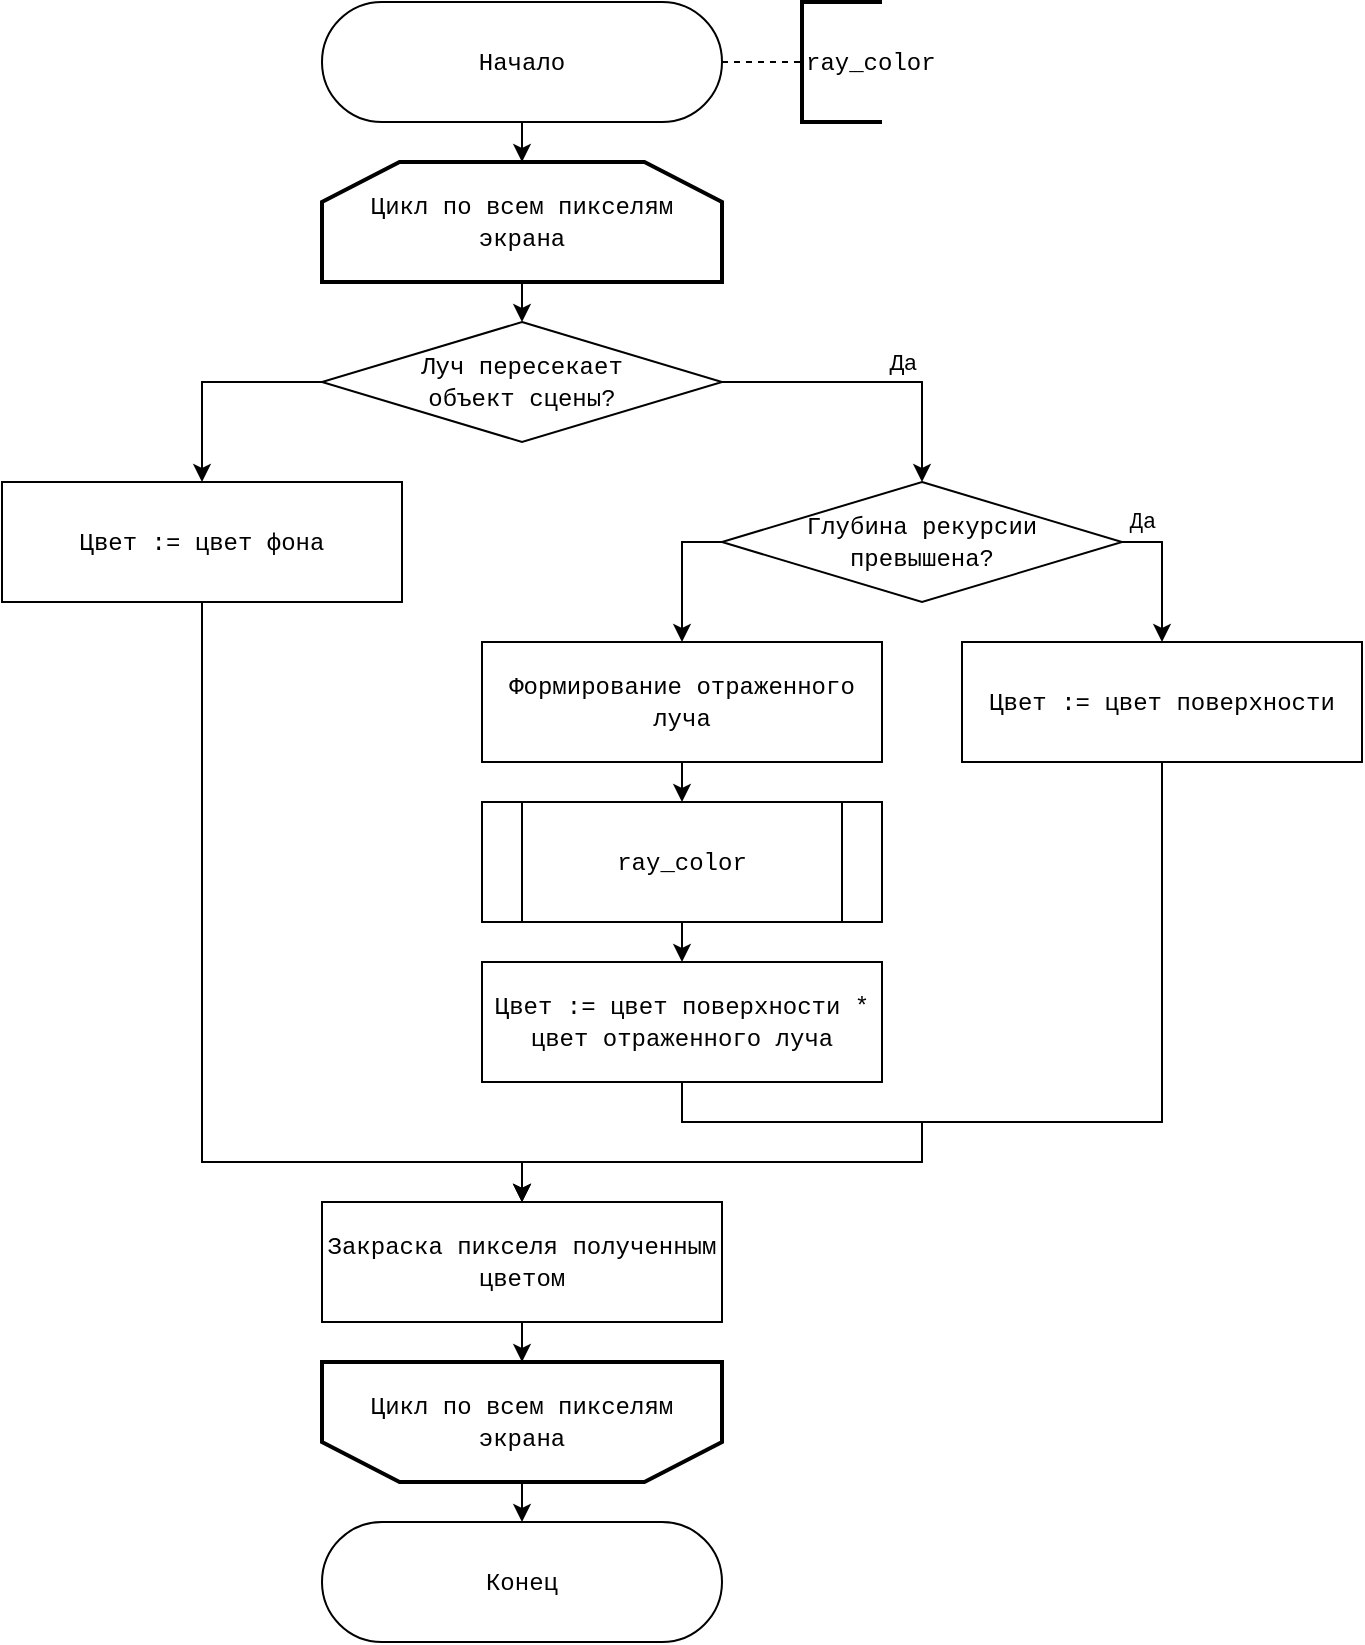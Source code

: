 <mxfile version="16.2.4" type="device" pages="2"><diagram id="7t7miOb2gvKbj35cGZpB" name="ray_tracing"><mxGraphModel dx="1038" dy="587" grid="1" gridSize="10" guides="1" tooltips="1" connect="1" arrows="1" fold="1" page="1" pageScale="1" pageWidth="850" pageHeight="1100" math="0" shadow="0"><root><mxCell id="be7EpwbBvNwSbKQ2tpWg-0"/><mxCell id="be7EpwbBvNwSbKQ2tpWg-1" parent="be7EpwbBvNwSbKQ2tpWg-0"/><mxCell id="lme06g29SndEQCPfwlf5-5" style="edgeStyle=orthogonalEdgeStyle;rounded=0;orthogonalLoop=1;jettySize=auto;html=1;exitX=0.5;exitY=1;exitDx=0;exitDy=0;entryX=0.5;entryY=0;entryDx=0;entryDy=0;entryPerimeter=0;" parent="be7EpwbBvNwSbKQ2tpWg-1" source="dtDPfk8HvWZBS4Xtco6p-0" target="-ZH8mXwsOXO5Wx94cX7e-0" edge="1"><mxGeometry relative="1" as="geometry"/></mxCell><mxCell id="lme06g29SndEQCPfwlf5-19" style="edgeStyle=orthogonalEdgeStyle;rounded=0;orthogonalLoop=1;jettySize=auto;html=1;exitX=1;exitY=0.5;exitDx=0;exitDy=0;entryX=0;entryY=0.5;entryDx=0;entryDy=0;entryPerimeter=0;endArrow=none;endFill=0;dashed=1;" parent="be7EpwbBvNwSbKQ2tpWg-1" source="dtDPfk8HvWZBS4Xtco6p-0" target="lme06g29SndEQCPfwlf5-0" edge="1"><mxGeometry relative="1" as="geometry"/></mxCell><mxCell id="dtDPfk8HvWZBS4Xtco6p-0" value="&lt;font face=&quot;Courier New&quot;&gt;Начало&lt;/font&gt;" style="rounded=1;whiteSpace=wrap;html=1;arcSize=50;" parent="be7EpwbBvNwSbKQ2tpWg-1" vertex="1"><mxGeometry x="200" y="40" width="200" height="60" as="geometry"/></mxCell><mxCell id="lme06g29SndEQCPfwlf5-6" style="edgeStyle=orthogonalEdgeStyle;rounded=0;orthogonalLoop=1;jettySize=auto;html=1;exitX=0.5;exitY=1;exitDx=0;exitDy=0;exitPerimeter=0;entryX=0.5;entryY=0;entryDx=0;entryDy=0;" parent="be7EpwbBvNwSbKQ2tpWg-1" source="-ZH8mXwsOXO5Wx94cX7e-0" target="ePzsqTjwPKHcZh5JLKge-0" edge="1"><mxGeometry relative="1" as="geometry"/></mxCell><mxCell id="-ZH8mXwsOXO5Wx94cX7e-0" value="&lt;font face=&quot;Courier New&quot;&gt;Цикл по всем пикселям экрана&lt;/font&gt;" style="strokeWidth=2;html=1;shape=stencil(rZVNb4MwDIZ/Ta5VIFpXjlPWnapeetg5pe6ICgkKWbv9+6W4aHwMxrxKHPBreB9sbIUJWWWqBBZzowpg4pnF8cbaMggbXWgfwnCbYWLJMbxgmKwwVFUJqUftrJxW+xwwU3lnT3DRB39z0CYDh65izfhTeOZ6CZlaY4KJtqbqZFr5YKa0Ce/yDzTjiwfEfN5ijMpAKMCD66jf5W1RYPELmRTNI+0IpG5FDfc30uvfSRGNtKZ0r8+KZsK2hLr4gsc9XLKayduReAm1OlIvm60jVDfCEzIoYwso5F6lpzdn383hx68s1XW5B4kmXdgztIau16upBjQOuTYth8d/O/QaeAeLJcGC39mBUgblb6S5rWBiaIM+mIhaHRkjIY/WwcR8HXWe4zkyNroDg1rFc60WvgA=);whiteSpace=wrap;" parent="be7EpwbBvNwSbKQ2tpWg-1" vertex="1"><mxGeometry x="200" y="120" width="200" height="60" as="geometry"/></mxCell><mxCell id="lme06g29SndEQCPfwlf5-22" style="edgeStyle=orthogonalEdgeStyle;rounded=0;orthogonalLoop=1;jettySize=auto;html=1;exitX=0.5;exitY=0;exitDx=0;exitDy=0;exitPerimeter=0;entryX=0.5;entryY=0;entryDx=0;entryDy=0;endArrow=classic;endFill=1;" parent="be7EpwbBvNwSbKQ2tpWg-1" source="jEyzbr1skptNNpibWf9r-0" target="9MgUC4F21J4NtQBESDVh-0" edge="1"><mxGeometry relative="1" as="geometry"/></mxCell><mxCell id="jEyzbr1skptNNpibWf9r-0" value="&lt;font face=&quot;Courier New&quot;&gt;Цикл по всем пикселям экрана&lt;/font&gt;" style="strokeWidth=2;html=1;shape=stencil(rZVNb4MwDIZ/Ta5VIFpXjlPWnapeetg5pe6ICgkKWbv9+6W4aHwMxrxKHPBreB9sbIUJWWWqBBZzowpg4pnF8cbaMggbXWgfwnCbYWLJMbxgmKwwVFUJqUftrJxW+xwwU3lnT3DRB39z0CYDh65izfhTeOZ6CZlaY4KJtqbqZFr5YKa0Ce/yDzTjiwfEfN5ijMpAKMCD66jf5W1RYPELmRTNI+0IpG5FDfc30uvfSRGNtKZ0r8+KZsK2hLr4gsc9XLKayduReAm1OlIvm60jVDfCEzIoYwso5F6lpzdn383hx68s1XW5B4kmXdgztIau16upBjQOuTYth8d/O/QaeAeLJcGC39mBUgblb6S5rWBiaIM+mIhaHRkjIY/WwcR8HXWe4zkyNroDg1rFc60WvgA=);whiteSpace=wrap;direction=west;" parent="be7EpwbBvNwSbKQ2tpWg-1" vertex="1"><mxGeometry x="200" y="720" width="200" height="60" as="geometry"/></mxCell><mxCell id="9MgUC4F21J4NtQBESDVh-0" value="&lt;font face=&quot;Courier New&quot;&gt;Конец&lt;/font&gt;" style="rounded=1;whiteSpace=wrap;html=1;arcSize=50;" parent="be7EpwbBvNwSbKQ2tpWg-1" vertex="1"><mxGeometry x="200" y="800" width="200" height="60" as="geometry"/></mxCell><mxCell id="lme06g29SndEQCPfwlf5-7" style="edgeStyle=orthogonalEdgeStyle;rounded=0;orthogonalLoop=1;jettySize=auto;html=1;exitX=1;exitY=0.5;exitDx=0;exitDy=0;entryX=0.5;entryY=0;entryDx=0;entryDy=0;" parent="be7EpwbBvNwSbKQ2tpWg-1" source="ePzsqTjwPKHcZh5JLKge-0" target="lme06g29SndEQCPfwlf5-1" edge="1"><mxGeometry relative="1" as="geometry"/></mxCell><mxCell id="lme06g29SndEQCPfwlf5-20" value="&lt;div&gt;Да&lt;/div&gt;" style="edgeLabel;html=1;align=center;verticalAlign=middle;resizable=0;points=[];" parent="lme06g29SndEQCPfwlf5-7" vertex="1" connectable="0"><mxGeometry x="-0.173" relative="1" as="geometry"><mxPoint x="28" y="-10" as="offset"/></mxGeometry></mxCell><mxCell id="lme06g29SndEQCPfwlf5-8" style="edgeStyle=orthogonalEdgeStyle;rounded=0;orthogonalLoop=1;jettySize=auto;html=1;exitX=0;exitY=0.5;exitDx=0;exitDy=0;entryX=0.5;entryY=0;entryDx=0;entryDy=0;" parent="be7EpwbBvNwSbKQ2tpWg-1" source="ePzsqTjwPKHcZh5JLKge-0" target="96jOi7UmnSaVSbQD_Twb-0" edge="1"><mxGeometry relative="1" as="geometry"/></mxCell><mxCell id="ePzsqTjwPKHcZh5JLKge-0" value="&lt;div&gt;&lt;font face=&quot;Courier New&quot;&gt;Луч пересекает&lt;/font&gt;&lt;/div&gt;&lt;div&gt;&lt;font face=&quot;Courier New&quot;&gt;объект сцены?&lt;/font&gt;&lt;/div&gt;" style="rhombus;whiteSpace=wrap;html=1;" parent="be7EpwbBvNwSbKQ2tpWg-1" vertex="1"><mxGeometry x="200" y="200" width="200" height="60" as="geometry"/></mxCell><mxCell id="lme06g29SndEQCPfwlf5-18" style="edgeStyle=orthogonalEdgeStyle;rounded=0;orthogonalLoop=1;jettySize=auto;html=1;exitX=0.5;exitY=1;exitDx=0;exitDy=0;entryX=0.5;entryY=0;entryDx=0;entryDy=0;" parent="be7EpwbBvNwSbKQ2tpWg-1" source="96jOi7UmnSaVSbQD_Twb-0" target="lme06g29SndEQCPfwlf5-23" edge="1"><mxGeometry relative="1" as="geometry"><mxPoint x="170" y="570" as="targetPoint"/><Array as="points"><mxPoint x="140" y="620"/><mxPoint x="300" y="620"/></Array></mxGeometry></mxCell><mxCell id="96jOi7UmnSaVSbQD_Twb-0" value="&lt;font face=&quot;Courier New&quot;&gt;Цвет := цвет фона&lt;/font&gt;" style="rounded=0;whiteSpace=wrap;html=1;" parent="be7EpwbBvNwSbKQ2tpWg-1" vertex="1"><mxGeometry x="40" y="280" width="200" height="60" as="geometry"/></mxCell><mxCell id="lme06g29SndEQCPfwlf5-13" style="edgeStyle=orthogonalEdgeStyle;rounded=0;orthogonalLoop=1;jettySize=auto;html=1;exitX=0.5;exitY=1;exitDx=0;exitDy=0;entryX=0.5;entryY=0;entryDx=0;entryDy=0;" parent="be7EpwbBvNwSbKQ2tpWg-1" source="Zt6y6WGQPjLYVBWaMDHz-0" target="lme06g29SndEQCPfwlf5-4" edge="1"><mxGeometry relative="1" as="geometry"/></mxCell><mxCell id="Zt6y6WGQPjLYVBWaMDHz-0" value="&lt;font face=&quot;Courier New&quot;&gt;ray_color&lt;/font&gt;" style="shape=process;whiteSpace=wrap;html=1;backgroundOutline=1;" parent="be7EpwbBvNwSbKQ2tpWg-1" vertex="1"><mxGeometry x="280" y="440" width="200" height="60" as="geometry"/></mxCell><mxCell id="lme06g29SndEQCPfwlf5-0" value="&lt;div&gt;&lt;font face=&quot;Courier New&quot;&gt;ray_color&lt;/font&gt;&lt;/div&gt;" style="strokeWidth=2;html=1;shape=mxgraph.flowchart.annotation_1;align=left;pointerEvents=1;" parent="be7EpwbBvNwSbKQ2tpWg-1" vertex="1"><mxGeometry x="440" y="40" width="40" height="60" as="geometry"/></mxCell><mxCell id="lme06g29SndEQCPfwlf5-10" style="edgeStyle=orthogonalEdgeStyle;rounded=0;orthogonalLoop=1;jettySize=auto;html=1;exitX=0;exitY=0.5;exitDx=0;exitDy=0;entryX=0.5;entryY=0;entryDx=0;entryDy=0;" parent="be7EpwbBvNwSbKQ2tpWg-1" source="lme06g29SndEQCPfwlf5-1" target="lme06g29SndEQCPfwlf5-2" edge="1"><mxGeometry relative="1" as="geometry"/></mxCell><mxCell id="lme06g29SndEQCPfwlf5-11" style="edgeStyle=orthogonalEdgeStyle;rounded=0;orthogonalLoop=1;jettySize=auto;html=1;exitX=1;exitY=0.5;exitDx=0;exitDy=0;entryX=0.5;entryY=0;entryDx=0;entryDy=0;" parent="be7EpwbBvNwSbKQ2tpWg-1" source="lme06g29SndEQCPfwlf5-1" target="lme06g29SndEQCPfwlf5-3" edge="1"><mxGeometry relative="1" as="geometry"/></mxCell><mxCell id="lme06g29SndEQCPfwlf5-25" value="&lt;div&gt;Да&lt;/div&gt;" style="edgeLabel;html=1;align=center;verticalAlign=middle;resizable=0;points=[];fontFamily=Courier New;" parent="lme06g29SndEQCPfwlf5-11" vertex="1" connectable="0"><mxGeometry x="-0.169" y="1" relative="1" as="geometry"><mxPoint x="-11" y="-19" as="offset"/></mxGeometry></mxCell><mxCell id="lme06g29SndEQCPfwlf5-1" value="&lt;div&gt;&lt;font face=&quot;Courier New&quot;&gt;Глубина рекурсии&lt;/font&gt;&lt;/div&gt;&lt;div&gt;&lt;font face=&quot;Courier New&quot;&gt;превышена?&lt;/font&gt;&lt;/div&gt;" style="rhombus;whiteSpace=wrap;html=1;" parent="be7EpwbBvNwSbKQ2tpWg-1" vertex="1"><mxGeometry x="400" y="280" width="200" height="60" as="geometry"/></mxCell><mxCell id="lme06g29SndEQCPfwlf5-12" style="edgeStyle=orthogonalEdgeStyle;rounded=0;orthogonalLoop=1;jettySize=auto;html=1;exitX=0.5;exitY=1;exitDx=0;exitDy=0;entryX=0.5;entryY=0;entryDx=0;entryDy=0;" parent="be7EpwbBvNwSbKQ2tpWg-1" source="lme06g29SndEQCPfwlf5-2" target="Zt6y6WGQPjLYVBWaMDHz-0" edge="1"><mxGeometry relative="1" as="geometry"/></mxCell><mxCell id="lme06g29SndEQCPfwlf5-2" value="&lt;font face=&quot;Courier New&quot;&gt;Формирование отраженного луча&lt;/font&gt;" style="rounded=0;whiteSpace=wrap;html=1;" parent="be7EpwbBvNwSbKQ2tpWg-1" vertex="1"><mxGeometry x="280" y="360" width="200" height="60" as="geometry"/></mxCell><mxCell id="lme06g29SndEQCPfwlf5-17" style="edgeStyle=orthogonalEdgeStyle;rounded=0;orthogonalLoop=1;jettySize=auto;html=1;exitX=0.5;exitY=1;exitDx=0;exitDy=0;entryX=0.5;entryY=0;entryDx=0;entryDy=0;" parent="be7EpwbBvNwSbKQ2tpWg-1" source="lme06g29SndEQCPfwlf5-3" target="lme06g29SndEQCPfwlf5-23" edge="1"><mxGeometry relative="1" as="geometry"><Array as="points"><mxPoint x="620" y="600"/><mxPoint x="500" y="600"/><mxPoint x="500" y="620"/><mxPoint x="300" y="620"/></Array></mxGeometry></mxCell><mxCell id="lme06g29SndEQCPfwlf5-3" value="&lt;font face=&quot;Courier New&quot;&gt;Цвет := цвет поверхности&lt;/font&gt;" style="rounded=0;whiteSpace=wrap;html=1;" parent="be7EpwbBvNwSbKQ2tpWg-1" vertex="1"><mxGeometry x="520" y="360" width="200" height="60" as="geometry"/></mxCell><mxCell id="lme06g29SndEQCPfwlf5-16" style="edgeStyle=orthogonalEdgeStyle;rounded=0;orthogonalLoop=1;jettySize=auto;html=1;exitX=0.5;exitY=1;exitDx=0;exitDy=0;entryX=0.5;entryY=0;entryDx=0;entryDy=0;" parent="be7EpwbBvNwSbKQ2tpWg-1" source="lme06g29SndEQCPfwlf5-4" target="lme06g29SndEQCPfwlf5-23" edge="1"><mxGeometry relative="1" as="geometry"><Array as="points"><mxPoint x="380" y="600"/><mxPoint x="500" y="600"/><mxPoint x="500" y="620"/><mxPoint x="300" y="620"/></Array></mxGeometry></mxCell><mxCell id="lme06g29SndEQCPfwlf5-4" value="&lt;font face=&quot;Courier New&quot;&gt;Цвет := цвет поверхности * цвет отраженного луча&lt;/font&gt;" style="rounded=0;whiteSpace=wrap;html=1;" parent="be7EpwbBvNwSbKQ2tpWg-1" vertex="1"><mxGeometry x="280" y="520" width="200" height="60" as="geometry"/></mxCell><mxCell id="lme06g29SndEQCPfwlf5-24" style="edgeStyle=orthogonalEdgeStyle;rounded=0;orthogonalLoop=1;jettySize=auto;html=1;exitX=0.5;exitY=1;exitDx=0;exitDy=0;entryX=0.5;entryY=1;entryDx=0;entryDy=0;entryPerimeter=0;fontFamily=Courier New;endArrow=classic;endFill=1;" parent="be7EpwbBvNwSbKQ2tpWg-1" source="lme06g29SndEQCPfwlf5-23" target="jEyzbr1skptNNpibWf9r-0" edge="1"><mxGeometry relative="1" as="geometry"/></mxCell><mxCell id="lme06g29SndEQCPfwlf5-23" value="&lt;div&gt;&lt;font face=&quot;Courier New&quot;&gt;Закраска пикселя полученным цветом&lt;/font&gt;&lt;/div&gt;" style="rounded=0;whiteSpace=wrap;html=1;" parent="be7EpwbBvNwSbKQ2tpWg-1" vertex="1"><mxGeometry x="200" y="640" width="200" height="60" as="geometry"/></mxCell></root></mxGraphModel></diagram><diagram id="PAtCUgmMaQ6cqkQleTYe" name="uml"><mxGraphModel dx="1038" dy="587" grid="1" gridSize="10" guides="1" tooltips="1" connect="1" arrows="1" fold="1" page="1" pageScale="1" pageWidth="850" pageHeight="1100" math="0" shadow="0"><root><mxCell id="tFIX6Vol5kBkww8ubs-A-0"/><mxCell id="tFIX6Vol5kBkww8ubs-A-1" parent="tFIX6Vol5kBkww8ubs-A-0"/><mxCell id="tFIX6Vol5kBkww8ubs-A-2" value="texture" style="swimlane;fontStyle=1;align=center;verticalAlign=top;childLayout=stackLayout;horizontal=1;startSize=26;horizontalStack=0;resizeParent=1;resizeParentMax=0;resizeLast=0;collapsible=1;marginBottom=0;fontFamily=Courier New;" parent="tFIX6Vol5kBkww8ubs-A-1" vertex="1"><mxGeometry x="40" y="40" width="160" height="60" as="geometry"/></mxCell><mxCell id="tFIX6Vol5kBkww8ubs-A-4" value="" style="line;strokeWidth=1;fillColor=none;align=left;verticalAlign=middle;spacingTop=-1;spacingLeft=3;spacingRight=3;rotatable=0;labelPosition=right;points=[];portConstraint=eastwest;fontFamily=Courier New;" parent="tFIX6Vol5kBkww8ubs-A-2" vertex="1"><mxGeometry y="26" width="160" height="8" as="geometry"/></mxCell><mxCell id="tFIX6Vol5kBkww8ubs-A-5" value="+value(u, v): color" style="text;strokeColor=none;fillColor=none;align=left;verticalAlign=top;spacingLeft=4;spacingRight=4;overflow=hidden;rotatable=0;points=[[0,0.5],[1,0.5]];portConstraint=eastwest;fontFamily=Courier New;" parent="tFIX6Vol5kBkww8ubs-A-2" vertex="1"><mxGeometry y="34" width="160" height="26" as="geometry"/></mxCell><mxCell id="tFIX6Vol5kBkww8ubs-A-50" style="edgeStyle=orthogonalEdgeStyle;curved=1;rounded=0;orthogonalLoop=1;jettySize=auto;html=1;exitX=0;exitY=0.5;exitDx=0;exitDy=0;fontFamily=Courier New;endArrow=block;endFill=0;" parent="tFIX6Vol5kBkww8ubs-A-1" source="tFIX6Vol5kBkww8ubs-A-6" edge="1"><mxGeometry relative="1" as="geometry"><mxPoint x="200" y="70" as="targetPoint"/></mxGeometry></mxCell><mxCell id="tFIX6Vol5kBkww8ubs-A-6" value="solid_color" style="swimlane;fontStyle=1;align=center;verticalAlign=top;childLayout=stackLayout;horizontal=1;startSize=26;horizontalStack=0;resizeParent=1;resizeParentMax=0;resizeLast=0;collapsible=1;marginBottom=0;fontFamily=Courier New;" parent="tFIX6Vol5kBkww8ubs-A-1" vertex="1"><mxGeometry x="280" y="40" width="160" height="34" as="geometry"/></mxCell><mxCell id="tFIX6Vol5kBkww8ubs-A-7" value="" style="line;strokeWidth=1;fillColor=none;align=left;verticalAlign=middle;spacingTop=-1;spacingLeft=3;spacingRight=3;rotatable=0;labelPosition=right;points=[];portConstraint=eastwest;fontFamily=Courier New;" parent="tFIX6Vol5kBkww8ubs-A-6" vertex="1"><mxGeometry y="26" width="160" height="8" as="geometry"/></mxCell><mxCell id="tFIX6Vol5kBkww8ubs-A-49" style="edgeStyle=orthogonalEdgeStyle;rounded=0;orthogonalLoop=1;jettySize=auto;html=1;exitX=0;exitY=0.5;exitDx=0;exitDy=0;entryX=1;entryY=0.5;entryDx=0;entryDy=0;fontFamily=Courier New;endArrow=block;endFill=0;curved=1;" parent="tFIX6Vol5kBkww8ubs-A-1" source="tFIX6Vol5kBkww8ubs-A-9" target="tFIX6Vol5kBkww8ubs-A-2" edge="1"><mxGeometry relative="1" as="geometry"/></mxCell><mxCell id="tFIX6Vol5kBkww8ubs-A-9" value="checker_texture" style="swimlane;fontStyle=1;align=center;verticalAlign=top;childLayout=stackLayout;horizontal=1;startSize=26;horizontalStack=0;resizeParent=1;resizeParentMax=0;resizeLast=0;collapsible=1;marginBottom=0;fontFamily=Courier New;" parent="tFIX6Vol5kBkww8ubs-A-1" vertex="1"><mxGeometry x="280" y="100" width="160" height="34" as="geometry"/></mxCell><mxCell id="tFIX6Vol5kBkww8ubs-A-10" value="" style="line;strokeWidth=1;fillColor=none;align=left;verticalAlign=middle;spacingTop=-1;spacingLeft=3;spacingRight=3;rotatable=0;labelPosition=right;points=[];portConstraint=eastwest;fontFamily=Courier New;" parent="tFIX6Vol5kBkww8ubs-A-9" vertex="1"><mxGeometry y="26" width="160" height="8" as="geometry"/></mxCell><mxCell id="tFIX6Vol5kBkww8ubs-A-65" style="rounded=0;orthogonalLoop=1;jettySize=auto;html=1;exitX=0.5;exitY=0;exitDx=0;exitDy=0;fontFamily=Courier New;endArrow=classic;endFill=1;" parent="tFIX6Vol5kBkww8ubs-A-1" source="tFIX6Vol5kBkww8ubs-A-11" target="tFIX6Vol5kBkww8ubs-A-5" edge="1"><mxGeometry relative="1" as="geometry"><mxPoint x="119.789" y="130" as="targetPoint"/></mxGeometry></mxCell><mxCell id="tFIX6Vol5kBkww8ubs-A-11" value="material" style="swimlane;fontStyle=1;align=center;verticalAlign=top;childLayout=stackLayout;horizontal=1;startSize=26;horizontalStack=0;resizeParent=1;resizeParentMax=0;resizeLast=0;collapsible=1;marginBottom=0;fontFamily=Courier New;" parent="tFIX6Vol5kBkww8ubs-A-1" vertex="1"><mxGeometry x="40" y="160" width="160" height="100" as="geometry"/></mxCell><mxCell id="tFIX6Vol5kBkww8ubs-A-13" value="" style="line;strokeWidth=1;fillColor=none;align=left;verticalAlign=middle;spacingTop=-1;spacingLeft=3;spacingRight=3;rotatable=0;labelPosition=right;points=[];portConstraint=eastwest;fontFamily=Courier New;" parent="tFIX6Vol5kBkww8ubs-A-11" vertex="1"><mxGeometry y="26" width="160" height="8" as="geometry"/></mxCell><mxCell id="tFIX6Vol5kBkww8ubs-A-14" value="+ emited(u, v): color" style="text;strokeColor=none;fillColor=none;align=left;verticalAlign=top;spacingLeft=4;spacingRight=4;overflow=hidden;rotatable=0;points=[[0,0.5],[1,0.5]];portConstraint=eastwest;fontFamily=Courier New;" parent="tFIX6Vol5kBkww8ubs-A-11" vertex="1"><mxGeometry y="34" width="160" height="26" as="geometry"/></mxCell><mxCell id="tFIX6Vol5kBkww8ubs-A-15" value="+ scatter(ray,&#10;scatter_ray): bool" style="text;strokeColor=none;fillColor=none;align=left;verticalAlign=top;spacingLeft=4;spacingRight=4;overflow=hidden;rotatable=0;points=[[0,0.5],[1,0.5]];portConstraint=eastwest;fontFamily=Courier New;" parent="tFIX6Vol5kBkww8ubs-A-11" vertex="1"><mxGeometry y="60" width="160" height="40" as="geometry"/></mxCell><mxCell id="tFIX6Vol5kBkww8ubs-A-53" style="edgeStyle=orthogonalEdgeStyle;curved=1;rounded=0;orthogonalLoop=1;jettySize=auto;html=1;exitX=0;exitY=0.5;exitDx=0;exitDy=0;entryX=1;entryY=0.25;entryDx=0;entryDy=0;fontFamily=Courier New;endArrow=block;endFill=0;" parent="tFIX6Vol5kBkww8ubs-A-1" source="tFIX6Vol5kBkww8ubs-A-16" target="tFIX6Vol5kBkww8ubs-A-11" edge="1"><mxGeometry relative="1" as="geometry"/></mxCell><mxCell id="tFIX6Vol5kBkww8ubs-A-16" value="lambertian" style="swimlane;fontStyle=1;align=center;verticalAlign=top;childLayout=stackLayout;horizontal=1;startSize=26;horizontalStack=0;resizeParent=1;resizeParentMax=0;resizeLast=0;collapsible=1;marginBottom=0;fontFamily=Courier New;" parent="tFIX6Vol5kBkww8ubs-A-1" vertex="1"><mxGeometry x="280" y="160" width="160" height="34" as="geometry"/></mxCell><mxCell id="tFIX6Vol5kBkww8ubs-A-18" value="" style="line;strokeWidth=1;fillColor=none;align=left;verticalAlign=middle;spacingTop=-1;spacingLeft=3;spacingRight=3;rotatable=0;labelPosition=right;points=[];portConstraint=eastwest;fontFamily=Courier New;" parent="tFIX6Vol5kBkww8ubs-A-16" vertex="1"><mxGeometry y="26" width="160" height="8" as="geometry"/></mxCell><mxCell id="tFIX6Vol5kBkww8ubs-A-54" style="edgeStyle=orthogonalEdgeStyle;curved=1;rounded=0;orthogonalLoop=1;jettySize=auto;html=1;entryX=1;entryY=0.25;entryDx=0;entryDy=0;fontFamily=Courier New;endArrow=block;endFill=0;" parent="tFIX6Vol5kBkww8ubs-A-1" source="tFIX6Vol5kBkww8ubs-A-20" target="tFIX6Vol5kBkww8ubs-A-11" edge="1"><mxGeometry relative="1" as="geometry"/></mxCell><mxCell id="tFIX6Vol5kBkww8ubs-A-20" value="metal" style="swimlane;fontStyle=1;align=center;verticalAlign=top;childLayout=stackLayout;horizontal=1;startSize=26;horizontalStack=0;resizeParent=1;resizeParentMax=0;resizeLast=0;collapsible=1;marginBottom=0;fontFamily=Courier New;" parent="tFIX6Vol5kBkww8ubs-A-1" vertex="1"><mxGeometry x="280" y="220" width="160" height="34" as="geometry"/></mxCell><mxCell id="tFIX6Vol5kBkww8ubs-A-21" value="" style="line;strokeWidth=1;fillColor=none;align=left;verticalAlign=middle;spacingTop=-1;spacingLeft=3;spacingRight=3;rotatable=0;labelPosition=right;points=[];portConstraint=eastwest;fontFamily=Courier New;" parent="tFIX6Vol5kBkww8ubs-A-20" vertex="1"><mxGeometry y="26" width="160" height="8" as="geometry"/></mxCell><mxCell id="tFIX6Vol5kBkww8ubs-A-55" style="edgeStyle=orthogonalEdgeStyle;curved=1;rounded=0;orthogonalLoop=1;jettySize=auto;html=1;exitX=0;exitY=0.5;exitDx=0;exitDy=0;fontFamily=Courier New;endArrow=block;endFill=0;entryX=1;entryY=0.25;entryDx=0;entryDy=0;" parent="tFIX6Vol5kBkww8ubs-A-1" source="tFIX6Vol5kBkww8ubs-A-22" target="tFIX6Vol5kBkww8ubs-A-11" edge="1"><mxGeometry relative="1" as="geometry"><mxPoint x="330" y="420" as="targetPoint"/></mxGeometry></mxCell><mxCell id="tFIX6Vol5kBkww8ubs-A-22" value="dieletric" style="swimlane;fontStyle=1;align=center;verticalAlign=top;childLayout=stackLayout;horizontal=1;startSize=26;horizontalStack=0;resizeParent=1;resizeParentMax=0;resizeLast=0;collapsible=1;marginBottom=0;fontFamily=Courier New;" parent="tFIX6Vol5kBkww8ubs-A-1" vertex="1"><mxGeometry x="280" y="280" width="160" height="34" as="geometry"/></mxCell><mxCell id="tFIX6Vol5kBkww8ubs-A-23" value="" style="line;strokeWidth=1;fillColor=none;align=left;verticalAlign=middle;spacingTop=-1;spacingLeft=3;spacingRight=3;rotatable=0;labelPosition=right;points=[];portConstraint=eastwest;fontFamily=Courier New;" parent="tFIX6Vol5kBkww8ubs-A-22" vertex="1"><mxGeometry y="26" width="160" height="8" as="geometry"/></mxCell><mxCell id="tFIX6Vol5kBkww8ubs-A-56" style="edgeStyle=orthogonalEdgeStyle;curved=1;rounded=0;orthogonalLoop=1;jettySize=auto;html=1;exitX=0;exitY=0.5;exitDx=0;exitDy=0;fontFamily=Courier New;endArrow=block;endFill=0;entryX=1;entryY=0.25;entryDx=0;entryDy=0;" parent="tFIX6Vol5kBkww8ubs-A-1" source="tFIX6Vol5kBkww8ubs-A-24" target="tFIX6Vol5kBkww8ubs-A-11" edge="1"><mxGeometry relative="1" as="geometry"><mxPoint x="320" y="420" as="targetPoint"/></mxGeometry></mxCell><mxCell id="tFIX6Vol5kBkww8ubs-A-24" value="diffuse_light" style="swimlane;fontStyle=1;align=center;verticalAlign=top;childLayout=stackLayout;horizontal=1;startSize=26;horizontalStack=0;resizeParent=1;resizeParentMax=0;resizeLast=0;collapsible=1;marginBottom=0;fontFamily=Courier New;" parent="tFIX6Vol5kBkww8ubs-A-1" vertex="1"><mxGeometry x="280" y="340" width="160" height="34" as="geometry"/></mxCell><mxCell id="tFIX6Vol5kBkww8ubs-A-25" value="" style="line;strokeWidth=1;fillColor=none;align=left;verticalAlign=middle;spacingTop=-1;spacingLeft=3;spacingRight=3;rotatable=0;labelPosition=right;points=[];portConstraint=eastwest;fontFamily=Courier New;" parent="tFIX6Vol5kBkww8ubs-A-24" vertex="1"><mxGeometry y="26" width="160" height="8" as="geometry"/></mxCell><mxCell id="tFIX6Vol5kBkww8ubs-A-28" value="hittable" style="swimlane;fontStyle=1;align=center;verticalAlign=top;childLayout=stackLayout;horizontal=1;startSize=26;horizontalStack=0;resizeParent=1;resizeParentMax=0;resizeLast=0;collapsible=1;marginBottom=0;fontFamily=Courier New;" parent="tFIX6Vol5kBkww8ubs-A-1" vertex="1"><mxGeometry x="160" y="480" width="160" height="60" as="geometry"/></mxCell><mxCell id="tFIX6Vol5kBkww8ubs-A-30" value="" style="line;strokeWidth=1;fillColor=none;align=left;verticalAlign=middle;spacingTop=-1;spacingLeft=3;spacingRight=3;rotatable=0;labelPosition=right;points=[];portConstraint=eastwest;fontFamily=Courier New;" parent="tFIX6Vol5kBkww8ubs-A-28" vertex="1"><mxGeometry y="26" width="160" height="8" as="geometry"/></mxCell><mxCell id="tFIX6Vol5kBkww8ubs-A-31" value="+ hit(ray):hit_record" style="text;strokeColor=none;fillColor=none;align=left;verticalAlign=top;spacingLeft=4;spacingRight=4;overflow=hidden;rotatable=0;points=[[0,0.5],[1,0.5]];portConstraint=eastwest;fontFamily=Courier New;" parent="tFIX6Vol5kBkww8ubs-A-28" vertex="1"><mxGeometry y="34" width="160" height="26" as="geometry"/></mxCell><mxCell id="tFIX6Vol5kBkww8ubs-A-57" style="edgeStyle=orthogonalEdgeStyle;curved=1;rounded=0;orthogonalLoop=1;jettySize=auto;html=1;entryX=0.5;entryY=0;entryDx=0;entryDy=0;fontFamily=Courier New;endArrow=block;endFill=0;" parent="tFIX6Vol5kBkww8ubs-A-1" source="tFIX6Vol5kBkww8ubs-A-32" target="tFIX6Vol5kBkww8ubs-A-28" edge="1"><mxGeometry relative="1" as="geometry"/></mxCell><mxCell id="tFIX6Vol5kBkww8ubs-A-66" style="edgeStyle=none;rounded=0;orthogonalLoop=1;jettySize=auto;html=1;fontFamily=Courier New;endArrow=classic;endFill=1;" parent="tFIX6Vol5kBkww8ubs-A-1" source="tFIX6Vol5kBkww8ubs-A-32" target="tFIX6Vol5kBkww8ubs-A-15" edge="1"><mxGeometry relative="1" as="geometry"/></mxCell><mxCell id="tFIX6Vol5kBkww8ubs-A-32" value="sphere" style="swimlane;fontStyle=1;align=center;verticalAlign=top;childLayout=stackLayout;horizontal=1;startSize=26;horizontalStack=0;resizeParent=1;resizeParentMax=0;resizeLast=0;collapsible=1;marginBottom=0;fontFamily=Courier New;" parent="tFIX6Vol5kBkww8ubs-A-1" vertex="1"><mxGeometry x="40" y="400" width="160" height="34" as="geometry"/></mxCell><mxCell id="tFIX6Vol5kBkww8ubs-A-34" value="" style="line;strokeWidth=1;fillColor=none;align=left;verticalAlign=middle;spacingTop=-1;spacingLeft=3;spacingRight=3;rotatable=0;labelPosition=right;points=[];portConstraint=eastwest;fontFamily=Courier New;" parent="tFIX6Vol5kBkww8ubs-A-32" vertex="1"><mxGeometry y="26" width="160" height="8" as="geometry"/></mxCell><mxCell id="tFIX6Vol5kBkww8ubs-A-59" style="edgeStyle=orthogonalEdgeStyle;curved=1;rounded=0;orthogonalLoop=1;jettySize=auto;html=1;exitX=0.5;exitY=1;exitDx=0;exitDy=0;entryX=0.5;entryY=0;entryDx=0;entryDy=0;fontFamily=Courier New;endArrow=block;endFill=0;" parent="tFIX6Vol5kBkww8ubs-A-1" source="tFIX6Vol5kBkww8ubs-A-36" target="tFIX6Vol5kBkww8ubs-A-28" edge="1"><mxGeometry relative="1" as="geometry"/></mxCell><mxCell id="tFIX6Vol5kBkww8ubs-A-36" value="hittable_list" style="swimlane;fontStyle=1;align=center;verticalAlign=top;childLayout=stackLayout;horizontal=1;startSize=26;horizontalStack=0;resizeParent=1;resizeParentMax=0;resizeLast=0;collapsible=1;marginBottom=0;fontFamily=Courier New;" parent="tFIX6Vol5kBkww8ubs-A-1" vertex="1"><mxGeometry x="280" y="400" width="160" height="34" as="geometry"/></mxCell><mxCell id="tFIX6Vol5kBkww8ubs-A-37" value="" style="line;strokeWidth=1;fillColor=none;align=left;verticalAlign=middle;spacingTop=-1;spacingLeft=3;spacingRight=3;rotatable=0;labelPosition=right;points=[];portConstraint=eastwest;fontFamily=Courier New;" parent="tFIX6Vol5kBkww8ubs-A-36" vertex="1"><mxGeometry y="26" width="160" height="8" as="geometry"/></mxCell><mxCell id="tFIX6Vol5kBkww8ubs-A-60" style="edgeStyle=orthogonalEdgeStyle;curved=1;rounded=0;orthogonalLoop=1;jettySize=auto;html=1;exitX=0.5;exitY=0;exitDx=0;exitDy=0;entryX=0.5;entryY=1;entryDx=0;entryDy=0;fontFamily=Courier New;endArrow=classic;endFill=1;" parent="tFIX6Vol5kBkww8ubs-A-1" source="tFIX6Vol5kBkww8ubs-A-38" target="tFIX6Vol5kBkww8ubs-A-28" edge="1"><mxGeometry relative="1" as="geometry"/></mxCell><mxCell id="tFIX6Vol5kBkww8ubs-A-61" style="edgeStyle=orthogonalEdgeStyle;curved=1;rounded=0;orthogonalLoop=1;jettySize=auto;html=1;exitX=1;exitY=0.5;exitDx=0;exitDy=0;entryX=0.5;entryY=0;entryDx=0;entryDy=0;fontFamily=Courier New;endArrow=classic;endFill=1;" parent="tFIX6Vol5kBkww8ubs-A-1" source="tFIX6Vol5kBkww8ubs-A-38" target="tFIX6Vol5kBkww8ubs-A-46" edge="1"><mxGeometry relative="1" as="geometry"/></mxCell><mxCell id="tFIX6Vol5kBkww8ubs-A-62" style="edgeStyle=orthogonalEdgeStyle;curved=1;rounded=0;orthogonalLoop=1;jettySize=auto;html=1;exitX=0;exitY=0.5;exitDx=0;exitDy=0;entryX=0.5;entryY=0;entryDx=0;entryDy=0;fontFamily=Courier New;endArrow=classic;endFill=1;" parent="tFIX6Vol5kBkww8ubs-A-1" source="tFIX6Vol5kBkww8ubs-A-38" target="tFIX6Vol5kBkww8ubs-A-42" edge="1"><mxGeometry relative="1" as="geometry"/></mxCell><mxCell id="tFIX6Vol5kBkww8ubs-A-38" value="draw_manager" style="swimlane;fontStyle=1;align=center;verticalAlign=top;childLayout=stackLayout;horizontal=1;startSize=26;horizontalStack=0;resizeParent=1;resizeParentMax=0;resizeLast=0;collapsible=1;marginBottom=0;fontFamily=Courier New;" parent="tFIX6Vol5kBkww8ubs-A-1" vertex="1"><mxGeometry x="160" y="560" width="160" height="60" as="geometry"/></mxCell><mxCell id="tFIX6Vol5kBkww8ubs-A-40" value="" style="line;strokeWidth=1;fillColor=none;align=left;verticalAlign=middle;spacingTop=-1;spacingLeft=3;spacingRight=3;rotatable=0;labelPosition=right;points=[];portConstraint=eastwest;fontFamily=Courier New;" parent="tFIX6Vol5kBkww8ubs-A-38" vertex="1"><mxGeometry y="26" width="160" height="8" as="geometry"/></mxCell><mxCell id="tFIX6Vol5kBkww8ubs-A-41" value="+ draw(scene): image" style="text;strokeColor=none;fillColor=none;align=left;verticalAlign=top;spacingLeft=4;spacingRight=4;overflow=hidden;rotatable=0;points=[[0,0.5],[1,0.5]];portConstraint=eastwest;fontFamily=Courier New;" parent="tFIX6Vol5kBkww8ubs-A-38" vertex="1"><mxGeometry y="34" width="160" height="26" as="geometry"/></mxCell><mxCell id="tFIX6Vol5kBkww8ubs-A-42" value="image" style="swimlane;fontStyle=1;align=center;verticalAlign=top;childLayout=stackLayout;horizontal=1;startSize=26;horizontalStack=0;resizeParent=1;resizeParentMax=0;resizeLast=0;collapsible=1;marginBottom=0;fontFamily=Courier New;" parent="tFIX6Vol5kBkww8ubs-A-1" vertex="1"><mxGeometry x="40" y="640" width="160" height="86" as="geometry"/></mxCell><mxCell id="tFIX6Vol5kBkww8ubs-A-43" value="" style="line;strokeWidth=1;fillColor=none;align=left;verticalAlign=middle;spacingTop=-1;spacingLeft=3;spacingRight=3;rotatable=0;labelPosition=right;points=[];portConstraint=eastwest;fontFamily=Courier New;" parent="tFIX6Vol5kBkww8ubs-A-42" vertex="1"><mxGeometry y="26" width="160" height="8" as="geometry"/></mxCell><mxCell id="tFIX6Vol5kBkww8ubs-A-44" value="+set_color(x,y,color)" style="text;strokeColor=none;fillColor=none;align=left;verticalAlign=top;spacingLeft=4;spacingRight=4;overflow=hidden;rotatable=0;points=[[0,0.5],[1,0.5]];portConstraint=eastwest;fontFamily=Courier New;" parent="tFIX6Vol5kBkww8ubs-A-42" vertex="1"><mxGeometry y="34" width="160" height="26" as="geometry"/></mxCell><mxCell id="tFIX6Vol5kBkww8ubs-A-45" value="+get_color(x,y):color" style="text;strokeColor=none;fillColor=none;align=left;verticalAlign=top;spacingLeft=4;spacingRight=4;overflow=hidden;rotatable=0;points=[[0,0.5],[1,0.5]];portConstraint=eastwest;fontFamily=Courier New;" parent="tFIX6Vol5kBkww8ubs-A-42" vertex="1"><mxGeometry y="60" width="160" height="26" as="geometry"/></mxCell><mxCell id="tFIX6Vol5kBkww8ubs-A-46" value="camera" style="swimlane;fontStyle=1;align=center;verticalAlign=top;childLayout=stackLayout;horizontal=1;startSize=26;horizontalStack=0;resizeParent=1;resizeParentMax=0;resizeLast=0;collapsible=1;marginBottom=0;fontFamily=Courier New;" parent="tFIX6Vol5kBkww8ubs-A-1" vertex="1"><mxGeometry x="280" y="640" width="160" height="60" as="geometry"/></mxCell><mxCell id="tFIX6Vol5kBkww8ubs-A-47" value="" style="line;strokeWidth=1;fillColor=none;align=left;verticalAlign=middle;spacingTop=-1;spacingLeft=3;spacingRight=3;rotatable=0;labelPosition=right;points=[];portConstraint=eastwest;fontFamily=Courier New;" parent="tFIX6Vol5kBkww8ubs-A-46" vertex="1"><mxGeometry y="26" width="160" height="8" as="geometry"/></mxCell><mxCell id="tFIX6Vol5kBkww8ubs-A-48" value="+ get_ray(): ray" style="text;strokeColor=none;fillColor=none;align=left;verticalAlign=top;spacingLeft=4;spacingRight=4;overflow=hidden;rotatable=0;points=[[0,0.5],[1,0.5]];portConstraint=eastwest;fontFamily=Courier New;" parent="tFIX6Vol5kBkww8ubs-A-46" vertex="1"><mxGeometry y="34" width="160" height="26" as="geometry"/></mxCell></root></mxGraphModel></diagram></mxfile>